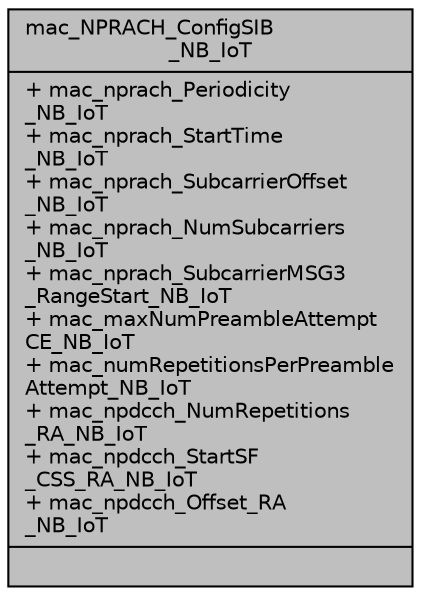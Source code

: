 digraph "mac_NPRACH_ConfigSIB_NB_IoT"
{
 // LATEX_PDF_SIZE
  edge [fontname="Helvetica",fontsize="10",labelfontname="Helvetica",labelfontsize="10"];
  node [fontname="Helvetica",fontsize="10",shape=record];
  Node1 [label="{mac_NPRACH_ConfigSIB\l_NB_IoT\n|+ mac_nprach_Periodicity\l_NB_IoT\l+ mac_nprach_StartTime\l_NB_IoT\l+ mac_nprach_SubcarrierOffset\l_NB_IoT\l+ mac_nprach_NumSubcarriers\l_NB_IoT\l+ mac_nprach_SubcarrierMSG3\l_RangeStart_NB_IoT\l+ mac_maxNumPreambleAttempt\lCE_NB_IoT\l+ mac_numRepetitionsPerPreamble\lAttempt_NB_IoT\l+ mac_npdcch_NumRepetitions\l_RA_NB_IoT\l+ mac_npdcch_StartSF\l_CSS_RA_NB_IoT\l+ mac_npdcch_Offset_RA\l_NB_IoT\l|}",height=0.2,width=0.4,color="black", fillcolor="grey75", style="filled", fontcolor="black",tooltip=" "];
}
